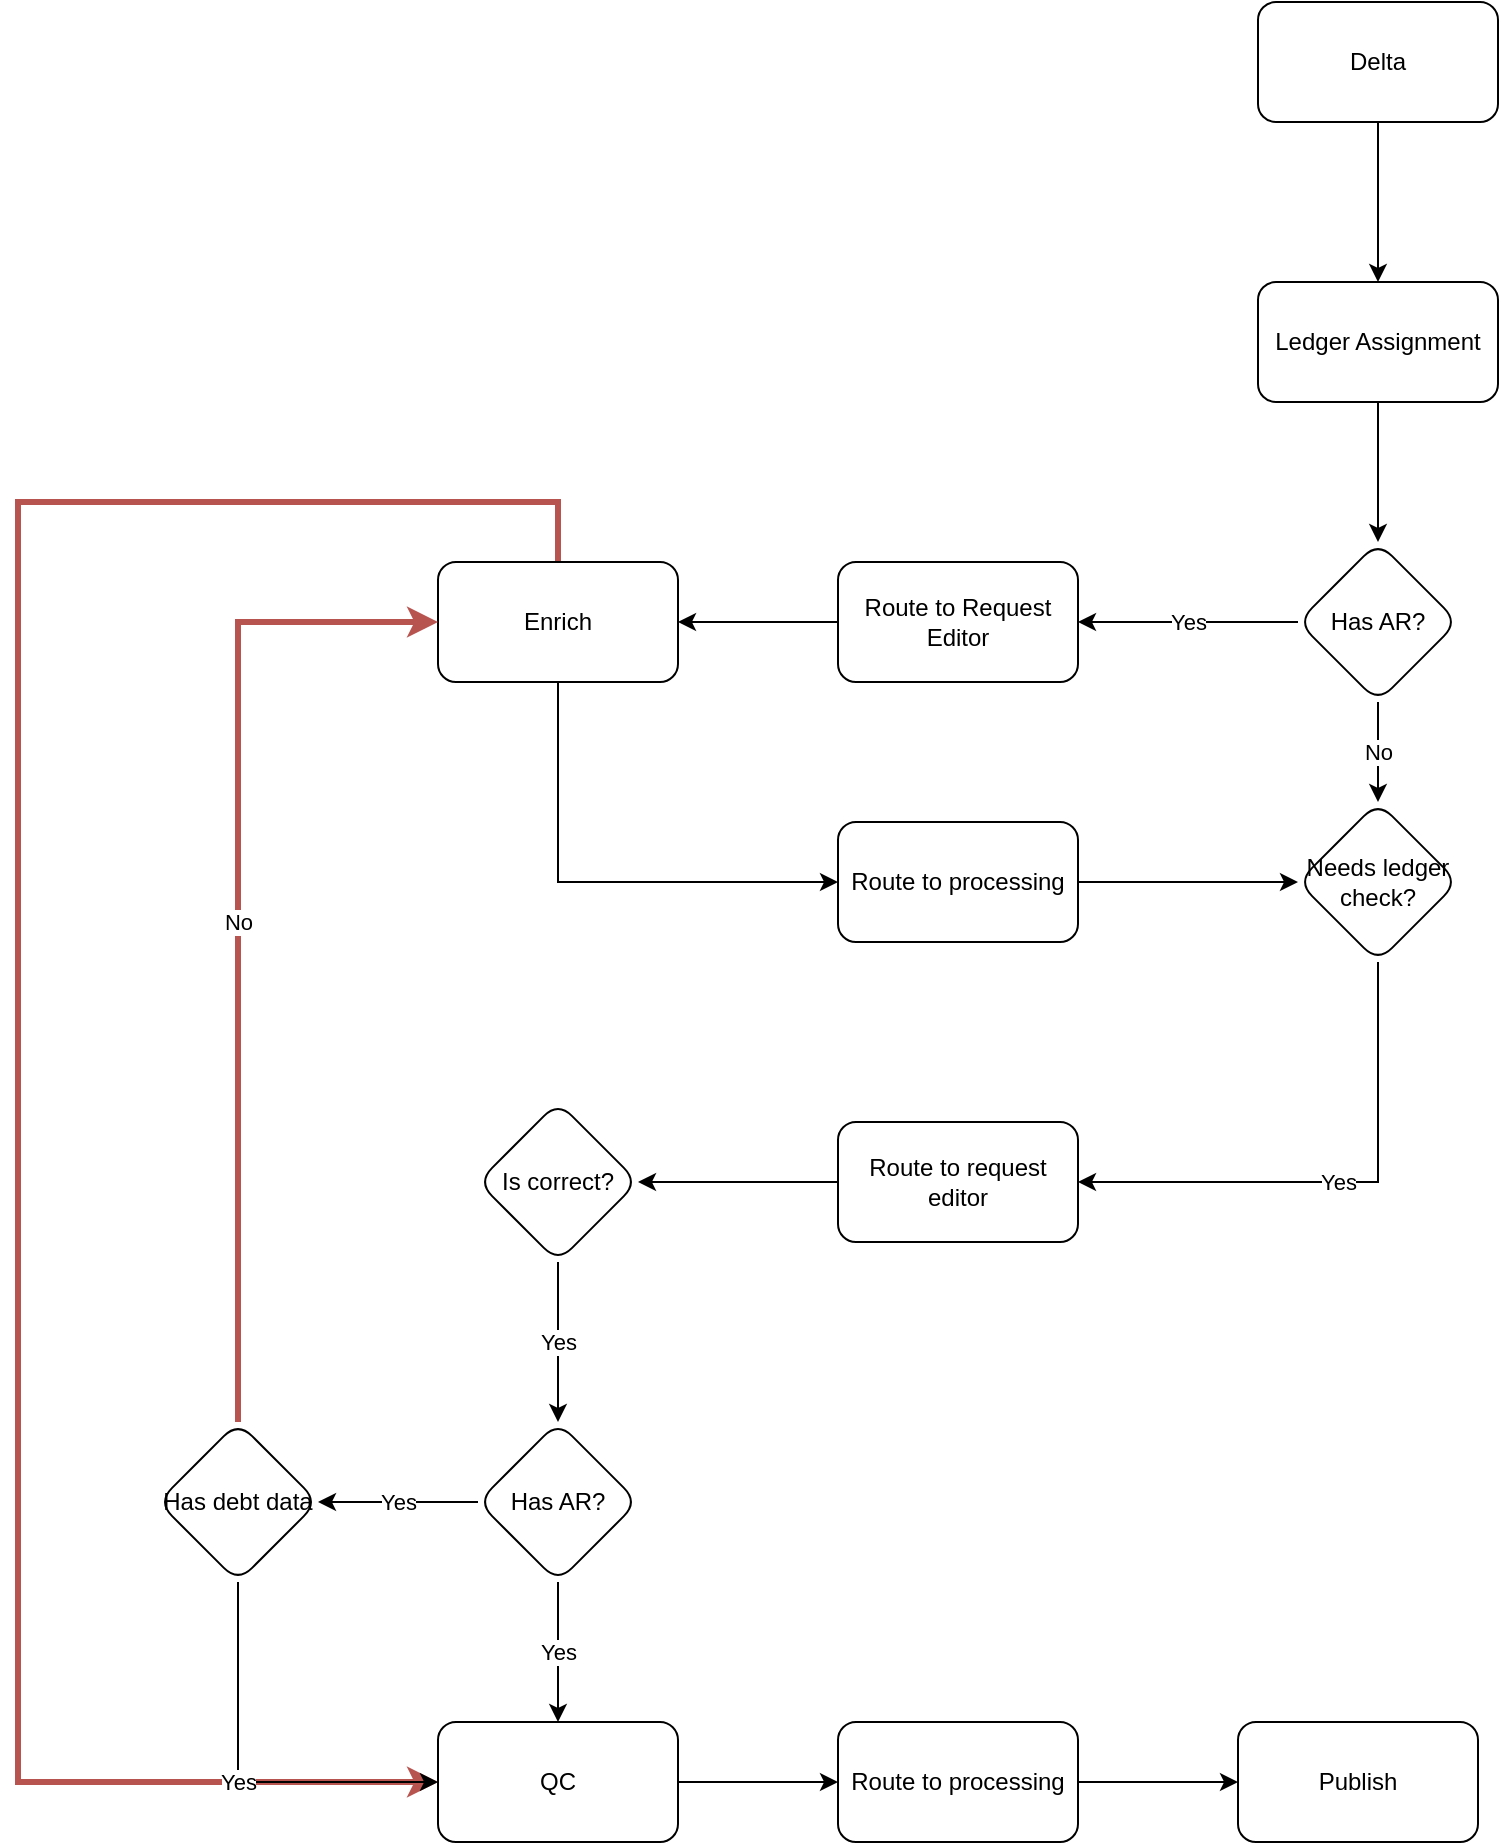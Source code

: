 <mxfile version="17.4.6" type="github">
  <diagram id="7GHrprhFqHzB8DyBce1B" name="Page-1">
    <mxGraphModel dx="2249" dy="762" grid="1" gridSize="10" guides="1" tooltips="1" connect="1" arrows="1" fold="1" page="1" pageScale="1" pageWidth="827" pageHeight="1169" math="0" shadow="0">
      <root>
        <mxCell id="0" />
        <mxCell id="1" parent="0" />
        <mxCell id="359gsgX4msZ9JDES_Lrk-3" value="" style="edgeStyle=orthogonalEdgeStyle;rounded=0;orthogonalLoop=1;jettySize=auto;html=1;" edge="1" parent="1" source="359gsgX4msZ9JDES_Lrk-1" target="359gsgX4msZ9JDES_Lrk-2">
          <mxGeometry relative="1" as="geometry" />
        </mxCell>
        <mxCell id="359gsgX4msZ9JDES_Lrk-1" value="Delta" style="rounded=1;whiteSpace=wrap;html=1;" vertex="1" parent="1">
          <mxGeometry x="120" y="160" width="120" height="60" as="geometry" />
        </mxCell>
        <mxCell id="359gsgX4msZ9JDES_Lrk-5" value="" style="edgeStyle=orthogonalEdgeStyle;rounded=0;orthogonalLoop=1;jettySize=auto;html=1;" edge="1" parent="1" source="359gsgX4msZ9JDES_Lrk-2" target="359gsgX4msZ9JDES_Lrk-4">
          <mxGeometry relative="1" as="geometry" />
        </mxCell>
        <mxCell id="359gsgX4msZ9JDES_Lrk-2" value="Ledger Assignment" style="rounded=1;whiteSpace=wrap;html=1;" vertex="1" parent="1">
          <mxGeometry x="120" y="300" width="120" height="60" as="geometry" />
        </mxCell>
        <mxCell id="359gsgX4msZ9JDES_Lrk-7" value="Yes" style="edgeStyle=orthogonalEdgeStyle;rounded=0;orthogonalLoop=1;jettySize=auto;html=1;" edge="1" parent="1" source="359gsgX4msZ9JDES_Lrk-4" target="359gsgX4msZ9JDES_Lrk-6">
          <mxGeometry relative="1" as="geometry" />
        </mxCell>
        <mxCell id="359gsgX4msZ9JDES_Lrk-16" value="No" style="edgeStyle=orthogonalEdgeStyle;rounded=0;orthogonalLoop=1;jettySize=auto;html=1;" edge="1" parent="1" source="359gsgX4msZ9JDES_Lrk-4" target="359gsgX4msZ9JDES_Lrk-14">
          <mxGeometry relative="1" as="geometry" />
        </mxCell>
        <mxCell id="359gsgX4msZ9JDES_Lrk-4" value="Has AR?" style="rhombus;whiteSpace=wrap;html=1;rounded=1;" vertex="1" parent="1">
          <mxGeometry x="140" y="430" width="80" height="80" as="geometry" />
        </mxCell>
        <mxCell id="359gsgX4msZ9JDES_Lrk-10" value="" style="edgeStyle=orthogonalEdgeStyle;rounded=0;orthogonalLoop=1;jettySize=auto;html=1;" edge="1" parent="1" source="359gsgX4msZ9JDES_Lrk-6" target="359gsgX4msZ9JDES_Lrk-9">
          <mxGeometry relative="1" as="geometry" />
        </mxCell>
        <mxCell id="359gsgX4msZ9JDES_Lrk-6" value="Route to Request Editor" style="whiteSpace=wrap;html=1;rounded=1;" vertex="1" parent="1">
          <mxGeometry x="-90" y="440" width="120" height="60" as="geometry" />
        </mxCell>
        <mxCell id="359gsgX4msZ9JDES_Lrk-13" style="edgeStyle=orthogonalEdgeStyle;rounded=0;orthogonalLoop=1;jettySize=auto;html=1;entryX=0;entryY=0.5;entryDx=0;entryDy=0;" edge="1" parent="1" source="359gsgX4msZ9JDES_Lrk-9" target="359gsgX4msZ9JDES_Lrk-11">
          <mxGeometry relative="1" as="geometry">
            <Array as="points">
              <mxPoint x="-230" y="600" />
            </Array>
          </mxGeometry>
        </mxCell>
        <mxCell id="359gsgX4msZ9JDES_Lrk-34" style="edgeStyle=orthogonalEdgeStyle;rounded=0;orthogonalLoop=1;jettySize=auto;html=1;entryX=0;entryY=0.5;entryDx=0;entryDy=0;strokeWidth=3;exitX=0.5;exitY=0;exitDx=0;exitDy=0;fillColor=#f8cecc;strokeColor=#b85450;" edge="1" parent="1" source="359gsgX4msZ9JDES_Lrk-9" target="359gsgX4msZ9JDES_Lrk-21">
          <mxGeometry relative="1" as="geometry">
            <Array as="points">
              <mxPoint x="-230" y="410" />
              <mxPoint x="-500" y="410" />
              <mxPoint x="-500" y="1050" />
            </Array>
          </mxGeometry>
        </mxCell>
        <mxCell id="359gsgX4msZ9JDES_Lrk-9" value="Enrich" style="whiteSpace=wrap;html=1;rounded=1;" vertex="1" parent="1">
          <mxGeometry x="-290" y="440" width="120" height="60" as="geometry" />
        </mxCell>
        <mxCell id="359gsgX4msZ9JDES_Lrk-15" value="" style="edgeStyle=orthogonalEdgeStyle;rounded=0;orthogonalLoop=1;jettySize=auto;html=1;" edge="1" parent="1" source="359gsgX4msZ9JDES_Lrk-11" target="359gsgX4msZ9JDES_Lrk-14">
          <mxGeometry relative="1" as="geometry" />
        </mxCell>
        <mxCell id="359gsgX4msZ9JDES_Lrk-11" value="Route to processing" style="whiteSpace=wrap;html=1;rounded=1;" vertex="1" parent="1">
          <mxGeometry x="-90" y="570" width="120" height="60" as="geometry" />
        </mxCell>
        <mxCell id="359gsgX4msZ9JDES_Lrk-18" value="Yes" style="edgeStyle=orthogonalEdgeStyle;rounded=0;orthogonalLoop=1;jettySize=auto;html=1;" edge="1" parent="1" source="359gsgX4msZ9JDES_Lrk-14" target="359gsgX4msZ9JDES_Lrk-17">
          <mxGeometry relative="1" as="geometry">
            <Array as="points">
              <mxPoint x="180" y="750" />
            </Array>
          </mxGeometry>
        </mxCell>
        <mxCell id="359gsgX4msZ9JDES_Lrk-14" value="Needs ledger check?" style="rhombus;whiteSpace=wrap;html=1;rounded=1;" vertex="1" parent="1">
          <mxGeometry x="140" y="560" width="80" height="80" as="geometry" />
        </mxCell>
        <mxCell id="359gsgX4msZ9JDES_Lrk-20" value="" style="edgeStyle=orthogonalEdgeStyle;rounded=0;orthogonalLoop=1;jettySize=auto;html=1;" edge="1" parent="1" source="359gsgX4msZ9JDES_Lrk-17" target="359gsgX4msZ9JDES_Lrk-19">
          <mxGeometry relative="1" as="geometry" />
        </mxCell>
        <mxCell id="359gsgX4msZ9JDES_Lrk-17" value="Route to request editor" style="whiteSpace=wrap;html=1;rounded=1;" vertex="1" parent="1">
          <mxGeometry x="-90" y="720" width="120" height="60" as="geometry" />
        </mxCell>
        <mxCell id="359gsgX4msZ9JDES_Lrk-29" value="Yes" style="edgeStyle=orthogonalEdgeStyle;rounded=0;orthogonalLoop=1;jettySize=auto;html=1;" edge="1" parent="1" source="359gsgX4msZ9JDES_Lrk-19" target="359gsgX4msZ9JDES_Lrk-28">
          <mxGeometry relative="1" as="geometry" />
        </mxCell>
        <mxCell id="359gsgX4msZ9JDES_Lrk-19" value="Is correct?" style="rhombus;whiteSpace=wrap;html=1;rounded=1;" vertex="1" parent="1">
          <mxGeometry x="-270" y="710" width="80" height="80" as="geometry" />
        </mxCell>
        <mxCell id="359gsgX4msZ9JDES_Lrk-25" value="" style="edgeStyle=orthogonalEdgeStyle;rounded=0;orthogonalLoop=1;jettySize=auto;html=1;" edge="1" parent="1" source="359gsgX4msZ9JDES_Lrk-21" target="359gsgX4msZ9JDES_Lrk-24">
          <mxGeometry relative="1" as="geometry" />
        </mxCell>
        <mxCell id="359gsgX4msZ9JDES_Lrk-21" value="QC" style="whiteSpace=wrap;html=1;rounded=1;" vertex="1" parent="1">
          <mxGeometry x="-290" y="1020" width="120" height="60" as="geometry" />
        </mxCell>
        <mxCell id="359gsgX4msZ9JDES_Lrk-27" value="" style="edgeStyle=orthogonalEdgeStyle;rounded=0;orthogonalLoop=1;jettySize=auto;html=1;" edge="1" parent="1" source="359gsgX4msZ9JDES_Lrk-24" target="359gsgX4msZ9JDES_Lrk-26">
          <mxGeometry relative="1" as="geometry" />
        </mxCell>
        <mxCell id="359gsgX4msZ9JDES_Lrk-24" value="Route to processing" style="whiteSpace=wrap;html=1;rounded=1;" vertex="1" parent="1">
          <mxGeometry x="-90" y="1020" width="120" height="60" as="geometry" />
        </mxCell>
        <mxCell id="359gsgX4msZ9JDES_Lrk-26" value="Publish" style="whiteSpace=wrap;html=1;rounded=1;" vertex="1" parent="1">
          <mxGeometry x="110" y="1020" width="120" height="60" as="geometry" />
        </mxCell>
        <mxCell id="359gsgX4msZ9JDES_Lrk-31" value="Yes" style="edgeStyle=orthogonalEdgeStyle;rounded=0;orthogonalLoop=1;jettySize=auto;html=1;" edge="1" parent="1" source="359gsgX4msZ9JDES_Lrk-28" target="359gsgX4msZ9JDES_Lrk-30">
          <mxGeometry relative="1" as="geometry" />
        </mxCell>
        <mxCell id="359gsgX4msZ9JDES_Lrk-32" value="Yes" style="edgeStyle=orthogonalEdgeStyle;rounded=0;orthogonalLoop=1;jettySize=auto;html=1;" edge="1" parent="1" source="359gsgX4msZ9JDES_Lrk-28" target="359gsgX4msZ9JDES_Lrk-21">
          <mxGeometry relative="1" as="geometry" />
        </mxCell>
        <mxCell id="359gsgX4msZ9JDES_Lrk-28" value="Has AR?" style="rhombus;whiteSpace=wrap;html=1;rounded=1;" vertex="1" parent="1">
          <mxGeometry x="-270" y="870" width="80" height="80" as="geometry" />
        </mxCell>
        <mxCell id="359gsgX4msZ9JDES_Lrk-33" value="No" style="edgeStyle=orthogonalEdgeStyle;rounded=0;orthogonalLoop=1;jettySize=auto;html=1;entryX=0;entryY=0.5;entryDx=0;entryDy=0;fillColor=#f8cecc;strokeColor=#b85450;strokeWidth=3;" edge="1" parent="1" source="359gsgX4msZ9JDES_Lrk-30" target="359gsgX4msZ9JDES_Lrk-9">
          <mxGeometry relative="1" as="geometry">
            <Array as="points">
              <mxPoint x="-390" y="470" />
            </Array>
          </mxGeometry>
        </mxCell>
        <mxCell id="359gsgX4msZ9JDES_Lrk-35" value="Yes" style="edgeStyle=orthogonalEdgeStyle;rounded=0;orthogonalLoop=1;jettySize=auto;html=1;entryX=0;entryY=0.5;entryDx=0;entryDy=0;strokeWidth=1;exitX=0.5;exitY=1;exitDx=0;exitDy=0;" edge="1" parent="1" source="359gsgX4msZ9JDES_Lrk-30" target="359gsgX4msZ9JDES_Lrk-21">
          <mxGeometry relative="1" as="geometry" />
        </mxCell>
        <mxCell id="359gsgX4msZ9JDES_Lrk-30" value="Has debt data" style="rhombus;whiteSpace=wrap;html=1;rounded=1;" vertex="1" parent="1">
          <mxGeometry x="-430" y="870" width="80" height="80" as="geometry" />
        </mxCell>
      </root>
    </mxGraphModel>
  </diagram>
</mxfile>

